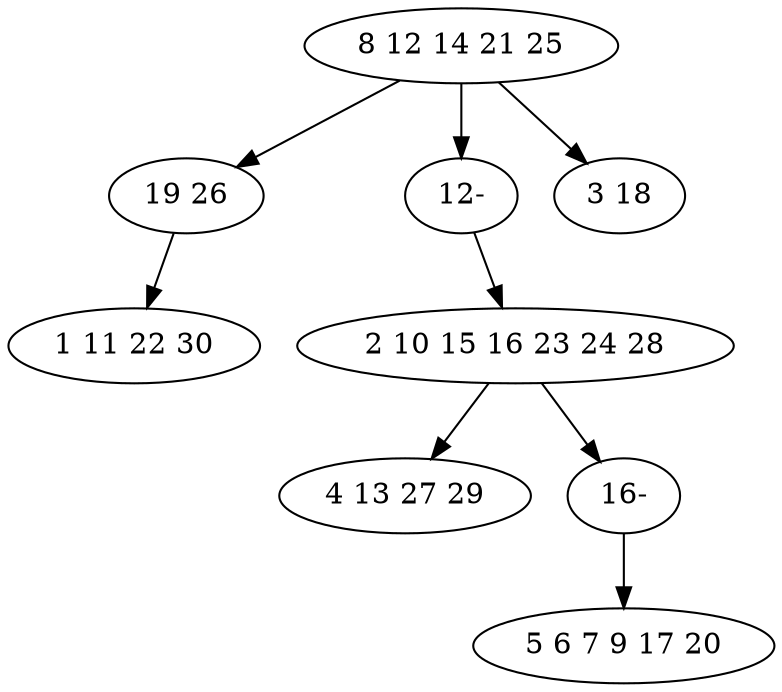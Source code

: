 digraph true_tree {
	"0" -> "1"
	"0" -> "8"
	"2" -> "3"
	"1" -> "4"
	"2" -> "7"
	"0" -> "6"
	"7" -> "5"
	"8" -> "2"
	"0" [label="8 12 14 21 25"];
	"1" [label="19 26"];
	"2" [label="2 10 15 16 23 24 28"];
	"3" [label="4 13 27 29"];
	"4" [label="1 11 22 30"];
	"5" [label="5 6 7 9 17 20"];
	"6" [label="3 18"];
	"7" [label="16-"];
	"8" [label="12-"];
}
